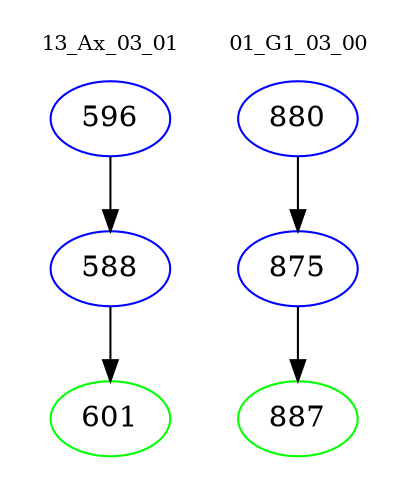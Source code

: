 digraph{
subgraph cluster_0 {
color = white
label = "13_Ax_03_01";
fontsize=10;
T0_596 [label="596", color="blue"]
T0_596 -> T0_588 [color="black"]
T0_588 [label="588", color="blue"]
T0_588 -> T0_601 [color="black"]
T0_601 [label="601", color="green"]
}
subgraph cluster_1 {
color = white
label = "01_G1_03_00";
fontsize=10;
T1_880 [label="880", color="blue"]
T1_880 -> T1_875 [color="black"]
T1_875 [label="875", color="blue"]
T1_875 -> T1_887 [color="black"]
T1_887 [label="887", color="green"]
}
}
